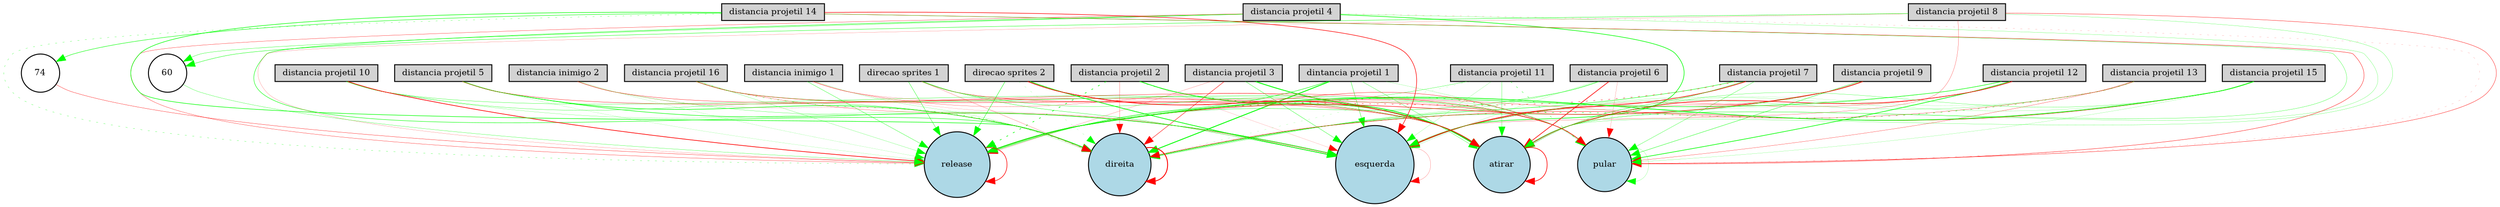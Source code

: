 digraph {
	node [fontsize=9 height=0.2 shape=circle width=0.2]
	"dintancia projetil 1" [fillcolor=lightgray shape=box style=filled]
	"distancia projetil 2" [fillcolor=lightgray shape=box style=filled]
	"distancia projetil 3" [fillcolor=lightgray shape=box style=filled]
	"distancia projetil 4" [fillcolor=lightgray shape=box style=filled]
	"distancia projetil 5" [fillcolor=lightgray shape=box style=filled]
	"distancia projetil 6" [fillcolor=lightgray shape=box style=filled]
	"distancia projetil 7" [fillcolor=lightgray shape=box style=filled]
	"distancia projetil 8" [fillcolor=lightgray shape=box style=filled]
	"distancia projetil 9" [fillcolor=lightgray shape=box style=filled]
	"distancia projetil 10" [fillcolor=lightgray shape=box style=filled]
	"distancia projetil 11" [fillcolor=lightgray shape=box style=filled]
	"distancia projetil 12" [fillcolor=lightgray shape=box style=filled]
	"distancia projetil 13" [fillcolor=lightgray shape=box style=filled]
	"distancia projetil 14" [fillcolor=lightgray shape=box style=filled]
	"distancia projetil 15" [fillcolor=lightgray shape=box style=filled]
	"distancia projetil 16" [fillcolor=lightgray shape=box style=filled]
	"distancia inimigo 1" [fillcolor=lightgray shape=box style=filled]
	"distancia inimigo 2" [fillcolor=lightgray shape=box style=filled]
	"direcao sprites 1" [fillcolor=lightgray shape=box style=filled]
	"direcao sprites 2" [fillcolor=lightgray shape=box style=filled]
	esquerda [fillcolor=lightblue style=filled]
	direita [fillcolor=lightblue style=filled]
	pular [fillcolor=lightblue style=filled]
	atirar [fillcolor=lightblue style=filled]
	release [fillcolor=lightblue style=filled]
	74 [fillcolor=white style=filled]
	60 [fillcolor=white style=filled]
	"dintancia projetil 1" -> esquerda [color=green penwidth=0.348507899295 style=solid]
	"distancia projetil 16" -> atirar [color=red penwidth=0.350502388634 style=solid]
	"distancia projetil 15" -> pular [color=green penwidth=0.137371271012 style=solid]
	"distancia inimigo 2" -> direita [color=red penwidth=0.104686354269 style=solid]
	"distancia projetil 13" -> atirar [color=green penwidth=0.104422685122 style=solid]
	"distancia inimigo 1" -> release [color=green penwidth=0.296477556808 style=solid]
	"distancia projetil 12" -> release [color=green penwidth=0.516079398608 style=solid]
	"distancia projetil 2" -> esquerda [color=red penwidth=0.102768171216 style=solid]
	"distancia projetil 10" -> atirar [color=green penwidth=0.281130077268 style=solid]
	"distancia projetil 5" -> direita [color=green penwidth=0.569451525857 style=solid]
	"distancia projetil 16" -> esquerda [color=red penwidth=0.21160812294 style=solid]
	"distancia inimigo 2" -> pular [color=red penwidth=0.315319411173 style=solid]
	direita -> direita [color=red penwidth=0.926834409846 style=solid]
	"distancia projetil 6" -> direita [color=green penwidth=0.205582025462 style=solid]
	"distancia projetil 8" -> 60 [color=green penwidth=0.378860088938 style=solid]
	"distancia projetil 3" -> direita [color=red penwidth=0.431661362667 style=solid]
	"direcao sprites 1" -> esquerda [color=green penwidth=0.313282908891 style=solid]
	"distancia projetil 14" -> esquerda [color=red penwidth=0.575792919578 style=solid]
	"distancia projetil 12" -> atirar [color=red penwidth=0.616572088122 style=solid]
	"distancia projetil 11" -> pular [color=green penwidth=0.34850282877 style=dotted]
	"distancia projetil 6" -> pular [color=red penwidth=0.130990385932 style=solid]
	"distancia projetil 2" -> atirar [color=green penwidth=0.7424232163 style=solid]
	"distancia projetil 9" -> atirar [color=red penwidth=0.227449091713 style=solid]
	"distancia projetil 4" -> direita [color=green penwidth=0.458873447282 style=solid]
	"dintancia projetil 1" -> release [color=green penwidth=0.459092920372 style=solid]
	"distancia projetil 3" -> release [color=red penwidth=0.150907892489 style=solid]
	"direcao sprites 2" -> pular [color=red penwidth=0.327617677799 style=solid]
	"direcao sprites 1" -> atirar [color=green penwidth=0.290129010516 style=solid]
	"distancia inimigo 1" -> esquerda [color=red penwidth=0.107041563962 style=solid]
	"distancia projetil 12" -> esquerda [color=red penwidth=0.233299421072 style=solid]
	"distancia projetil 7" -> esquerda [color=red penwidth=0.670451311519 style=solid]
	"dintancia projetil 1" -> direita [color=green penwidth=0.923386913367 style=solid]
	60 -> release [color=green penwidth=0.247980680906 style=solid]
	"distancia projetil 16" -> release [color=green penwidth=0.171443606536 style=solid]
	"distancia projetil 15" -> direita [color=red penwidth=0.379635477357 style=solid]
	"distancia projetil 13" -> pular [color=red penwidth=0.241652612241 style=solid]
	"distancia projetil 8" -> pular [color=red penwidth=0.343886391844 style=solid]
	pular -> pular [color=green penwidth=0.14094763138 style=solid]
	"distancia projetil 7" -> atirar [color=green penwidth=0.324412043505 style=solid]
	"distancia projetil 10" -> esquerda [color=green penwidth=0.173020070208 style=solid]
	"distancia projetil 5" -> esquerda [color=green penwidth=0.527248823825 style=solid]
	"distancia projetil 2" -> pular [color=green penwidth=0.427307715709 style=dotted]
	"dintancia projetil 1" -> pular [color=green penwidth=0.13358678358 style=solid]
	"distancia projetil 16" -> direita [color=green penwidth=0.310313905856 style=dotted]
	"direcao sprites 2" -> release [color=green penwidth=0.401192808575 style=solid]
	"distancia projetil 2" -> release [color=green penwidth=0.624007984331 style=dotted]
	"distancia projetil 13" -> direita [color=green penwidth=0.410069734365 style=dotted]
	"distancia projetil 3" -> esquerda [color=green penwidth=0.312551287375 style=solid]
	"distancia projetil 14" -> direita [color=green penwidth=0.571937677565 style=solid]
	74 -> release [color=red penwidth=0.297731682981 style=solid]
	"distancia projetil 7" -> release [color=red penwidth=0.367937393778 style=dotted]
	"distancia projetil 11" -> direita [color=green penwidth=0.110147062077 style=dotted]
	"distancia projetil 6" -> atirar [color=red penwidth=0.662395436549 style=solid]
	"distancia projetil 9" -> pular [color=green penwidth=0.356264255929 style=solid]
	"distancia projetil 4" -> pular [color=red penwidth=0.106973873012 style=dotted]
	"distancia projetil 3" -> atirar [color=green penwidth=0.791029361139 style=solid]
	"direcao sprites 2" -> atirar [color=red penwidth=0.636819190369 style=solid]
	"direcao sprites 1" -> pular [color=red penwidth=0.345729658014 style=solid]
	"distancia projetil 14" -> pular [color=red penwidth=0.372054181757 style=solid]
	"distancia inimigo 1" -> atirar [color=red penwidth=0.206999638307 style=solid]
	"distancia projetil 12" -> direita [color=green penwidth=0.101400421358 style=solid]
	"distancia projetil 10" -> release [color=red penwidth=0.691497727259 style=solid]
	"distancia projetil 11" -> release [color=green penwidth=0.262358875128 style=solid]
	"distancia projetil 5" -> release [color=green penwidth=0.105791939612 style=solid]
	"distancia projetil 6" -> release [color=green penwidth=0.324440459572 style=solid]
	"distancia projetil 9" -> direita [color=green penwidth=0.33059869363 style=solid]
	"direcao sprites 2" -> esquerda [color=green penwidth=0.750951399921 style=solid]
	"distancia projetil 15" -> esquerda [color=green penwidth=0.143415875725 style=solid]
	"distancia projetil 8" -> atirar [color=green penwidth=0.199097295089 style=solid]
	"distancia projetil 7" -> pular [color=green penwidth=0.260943710974 style=solid]
	"distancia projetil 10" -> direita [color=green penwidth=0.273302999005 style=solid]
	"distancia projetil 5" -> atirar [color=red penwidth=0.324763764167 style=solid]
	"distancia projetil 9" -> release [color=red penwidth=0.510219701457 style=solid]
	"distancia projetil 4" -> release [color=red penwidth=0.275454330202 style=solid]
	"dintancia projetil 1" -> atirar [color=green penwidth=0.252793097199 style=solid]
	"distancia projetil 16" -> pular [color=green penwidth=0.35785912303 style=solid]
	"distancia projetil 15" -> atirar [color=green penwidth=0.238619403471 style=solid]
	"distancia inimigo 2" -> esquerda [color=green penwidth=0.232113569315 style=solid]
	"distancia projetil 13" -> esquerda [color=green penwidth=0.192095097341 style=solid]
	"distancia projetil 8" -> esquerda [color=red penwidth=0.212115875565 style=solid]
	"distancia projetil 14" -> 74 [color=green penwidth=0.45482088981 style=solid]
	"distancia inimigo 1" -> direita [color=green penwidth=0.144666588644 style=solid]
	atirar -> atirar [color=red penwidth=0.657612796777 style=solid]
	"distancia projetil 11" -> esquerda [color=green penwidth=0.128230157352 style=solid]
	"distancia projetil 6" -> esquerda [color=green penwidth=0.115317678275 style=solid]
	release -> release [color=red penwidth=0.611502700087 style=solid]
	"distancia projetil 4" -> atirar [color=green penwidth=0.186152896964 style=solid]
	"distancia projetil 3" -> pular [color=green penwidth=0.16314234485 style=solid]
	"distancia projetil 15" -> release [color=green penwidth=0.73187052824 style=solid]
	"direcao sprites 1" -> direita [color=red penwidth=0.172424674578 style=solid]
	esquerda -> esquerda [color=red penwidth=0.160240624638 style=solid]
	"distancia projetil 14" -> atirar [color=green penwidth=0.257473339067 style=solid]
	"distancia inimigo 1" -> pular [color=red penwidth=0.148404786229 style=solid]
	"distancia projetil 12" -> pular [color=green penwidth=0.658713319181 style=solid]
	"distancia projetil 2" -> direita [color=red penwidth=0.207093381761 style=solid]
	"distancia projetil 11" -> atirar [color=green penwidth=0.258832247311 style=solid]
	"distancia projetil 9" -> esquerda [color=red penwidth=0.282062083576 style=solid]
	"distancia projetil 4" -> esquerda [color=green penwidth=0.622015508378 style=solid]
	"direcao sprites 2" -> direita [color=green penwidth=0.116953146397 style=dotted]
	"distancia inimigo 2" -> release [color=green penwidth=0.104056338455 style=solid]
	"direcao sprites 1" -> release [color=green penwidth=0.334680393121 style=solid]
	"distancia projetil 4" -> 60 [color=green penwidth=0.29628498007 style=solid]
	"distancia projetil 13" -> release [color=red penwidth=0.251386021423 style=solid]
	"distancia projetil 14" -> release [color=green penwidth=0.230687623748 style=dotted]
	"distancia projetil 8" -> release [color=red penwidth=0.141127708285 style=solid]
	"distancia projetil 7" -> direita [color=green penwidth=0.448467271876 style=solid]
}
